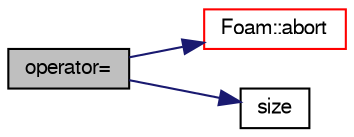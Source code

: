 digraph "operator="
{
  bgcolor="transparent";
  edge [fontname="FreeSans",fontsize="10",labelfontname="FreeSans",labelfontsize="10"];
  node [fontname="FreeSans",fontsize="10",shape=record];
  rankdir="LR";
  Node143 [label="operator=",height=0.2,width=0.4,color="black", fillcolor="grey75", style="filled", fontcolor="black"];
  Node143 -> Node144 [color="midnightblue",fontsize="10",style="solid",fontname="FreeSans"];
  Node144 [label="Foam::abort",height=0.2,width=0.4,color="red",URL="$a21124.html#a447107a607d03e417307c203fa5fb44b"];
  Node143 -> Node187 [color="midnightblue",fontsize="10",style="solid",fontname="FreeSans"];
  Node187 [label="size",height=0.2,width=0.4,color="black",URL="$a22618.html#a47b3bf30da1eb3ab8076b5fbe00e0494",tooltip="Return the number of elements in the list. "];
}
